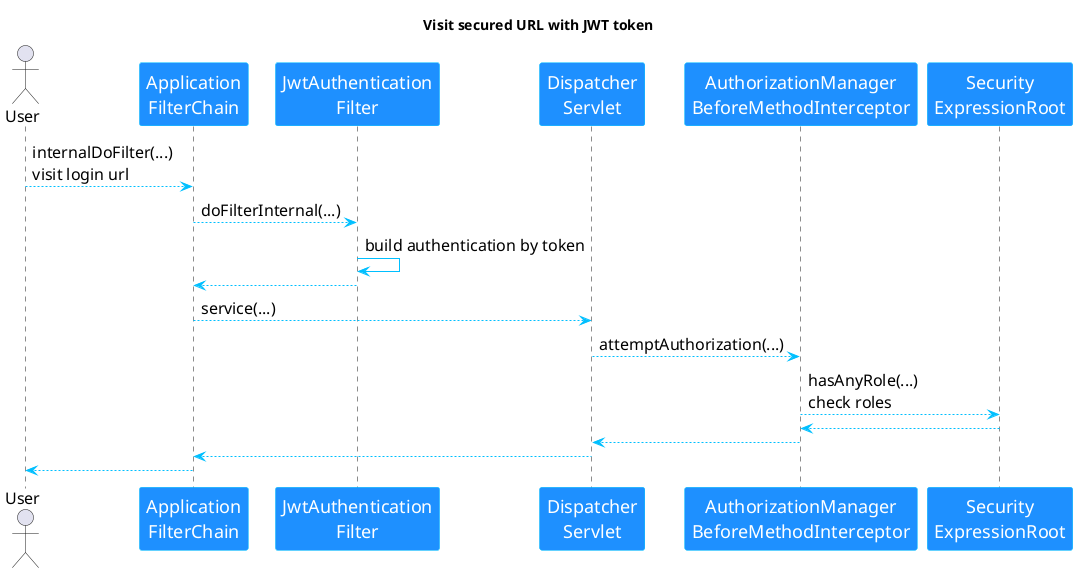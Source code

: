 @startuml
' The following is the global default style (do not use Fira Code font, otherwise the Chinese will not be displayed)
skinparam DefaultFontName Microsoft YaHei
skinparam DefaultFontSize 16
skinparam ArrowColor DeepSkyBlue
' The following is the style of the actor (class)
skinparam ParticipantFontColor White
skinparam ParticipantBorderColor DeepSkyBlue
skinparam ParticipantBackgroundColor DodgerBlue
skinparam ParticipantFontSize 18
' Here is the flowchart code
title Visit secured URL with JWT token
actor User
User --> "Application\nFilterChain": internalDoFilter(...) \nvisit login url
"Application\nFilterChain" --> "JwtAuthentication\nFilter": doFilterInternal(...)
"JwtAuthentication\nFilter" -> "JwtAuthentication\nFilter": build authentication by token
"Application\nFilterChain" <-- "JwtAuthentication\nFilter"
"Application\nFilterChain" --> "Dispatcher\nServlet": service(...)
"Dispatcher\nServlet" --> "AuthorizationManager\nBeforeMethodInterceptor":attemptAuthorization(...)
"AuthorizationManager\nBeforeMethodInterceptor" --> "Security\nExpressionRoot": hasAnyRole(...)\ncheck roles
"AuthorizationManager\nBeforeMethodInterceptor" <-- "Security\nExpressionRoot"
"Dispatcher\nServlet" <-- "AuthorizationManager\nBeforeMethodInterceptor"
"Application\nFilterChain" <-- "Dispatcher\nServlet"
User <-- "Application\nFilterChain"
@enduml
